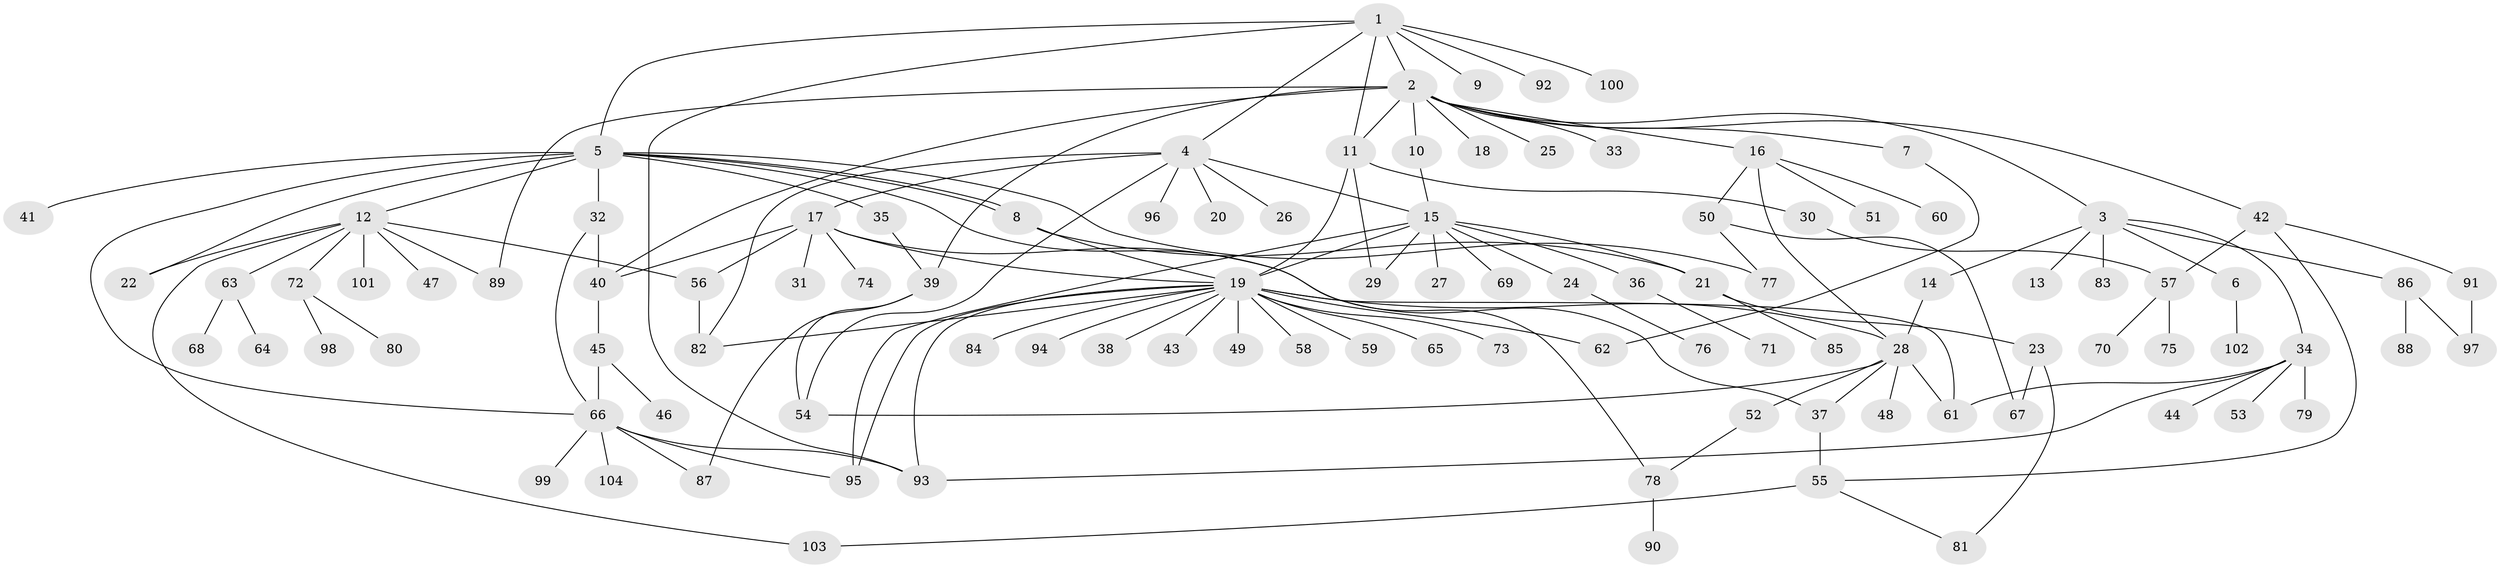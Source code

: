 // coarse degree distribution, {5: 0.09302325581395349, 8: 0.046511627906976744, 6: 0.09302325581395349, 9: 0.023255813953488372, 1: 0.2558139534883721, 2: 0.16279069767441862, 13: 0.023255813953488372, 3: 0.18604651162790697, 4: 0.09302325581395349, 7: 0.023255813953488372}
// Generated by graph-tools (version 1.1) at 2025/50/03/04/25 22:50:16]
// undirected, 104 vertices, 143 edges
graph export_dot {
  node [color=gray90,style=filled];
  1;
  2;
  3;
  4;
  5;
  6;
  7;
  8;
  9;
  10;
  11;
  12;
  13;
  14;
  15;
  16;
  17;
  18;
  19;
  20;
  21;
  22;
  23;
  24;
  25;
  26;
  27;
  28;
  29;
  30;
  31;
  32;
  33;
  34;
  35;
  36;
  37;
  38;
  39;
  40;
  41;
  42;
  43;
  44;
  45;
  46;
  47;
  48;
  49;
  50;
  51;
  52;
  53;
  54;
  55;
  56;
  57;
  58;
  59;
  60;
  61;
  62;
  63;
  64;
  65;
  66;
  67;
  68;
  69;
  70;
  71;
  72;
  73;
  74;
  75;
  76;
  77;
  78;
  79;
  80;
  81;
  82;
  83;
  84;
  85;
  86;
  87;
  88;
  89;
  90;
  91;
  92;
  93;
  94;
  95;
  96;
  97;
  98;
  99;
  100;
  101;
  102;
  103;
  104;
  1 -- 2;
  1 -- 4;
  1 -- 5;
  1 -- 9;
  1 -- 11;
  1 -- 92;
  1 -- 93;
  1 -- 100;
  2 -- 3;
  2 -- 7;
  2 -- 10;
  2 -- 11;
  2 -- 16;
  2 -- 18;
  2 -- 25;
  2 -- 33;
  2 -- 39;
  2 -- 40;
  2 -- 42;
  2 -- 89;
  3 -- 6;
  3 -- 13;
  3 -- 14;
  3 -- 34;
  3 -- 83;
  3 -- 86;
  4 -- 15;
  4 -- 17;
  4 -- 20;
  4 -- 26;
  4 -- 54;
  4 -- 82;
  4 -- 96;
  5 -- 8;
  5 -- 8;
  5 -- 12;
  5 -- 22;
  5 -- 32;
  5 -- 35;
  5 -- 41;
  5 -- 66;
  5 -- 77;
  5 -- 78;
  6 -- 102;
  7 -- 62;
  8 -- 19;
  8 -- 21;
  10 -- 15;
  11 -- 19;
  11 -- 29;
  11 -- 30;
  12 -- 22;
  12 -- 47;
  12 -- 56;
  12 -- 63;
  12 -- 72;
  12 -- 89;
  12 -- 101;
  12 -- 103;
  14 -- 28;
  15 -- 19;
  15 -- 21;
  15 -- 24;
  15 -- 27;
  15 -- 29;
  15 -- 36;
  15 -- 69;
  15 -- 95;
  16 -- 28;
  16 -- 50;
  16 -- 51;
  16 -- 60;
  17 -- 19;
  17 -- 31;
  17 -- 37;
  17 -- 40;
  17 -- 56;
  17 -- 74;
  19 -- 28;
  19 -- 38;
  19 -- 43;
  19 -- 49;
  19 -- 58;
  19 -- 59;
  19 -- 61;
  19 -- 62;
  19 -- 65;
  19 -- 73;
  19 -- 82;
  19 -- 84;
  19 -- 93;
  19 -- 94;
  19 -- 95;
  21 -- 23;
  21 -- 85;
  23 -- 67;
  23 -- 81;
  24 -- 76;
  28 -- 37;
  28 -- 48;
  28 -- 52;
  28 -- 54;
  28 -- 61;
  30 -- 57;
  32 -- 40;
  32 -- 66;
  34 -- 44;
  34 -- 53;
  34 -- 61;
  34 -- 79;
  34 -- 93;
  35 -- 39;
  36 -- 71;
  37 -- 55;
  39 -- 54;
  39 -- 87;
  40 -- 45;
  42 -- 55;
  42 -- 57;
  42 -- 91;
  45 -- 46;
  45 -- 66;
  50 -- 67;
  50 -- 77;
  52 -- 78;
  55 -- 81;
  55 -- 103;
  56 -- 82;
  57 -- 70;
  57 -- 75;
  63 -- 64;
  63 -- 68;
  66 -- 87;
  66 -- 93;
  66 -- 95;
  66 -- 99;
  66 -- 104;
  72 -- 80;
  72 -- 98;
  78 -- 90;
  86 -- 88;
  86 -- 97;
  91 -- 97;
}
